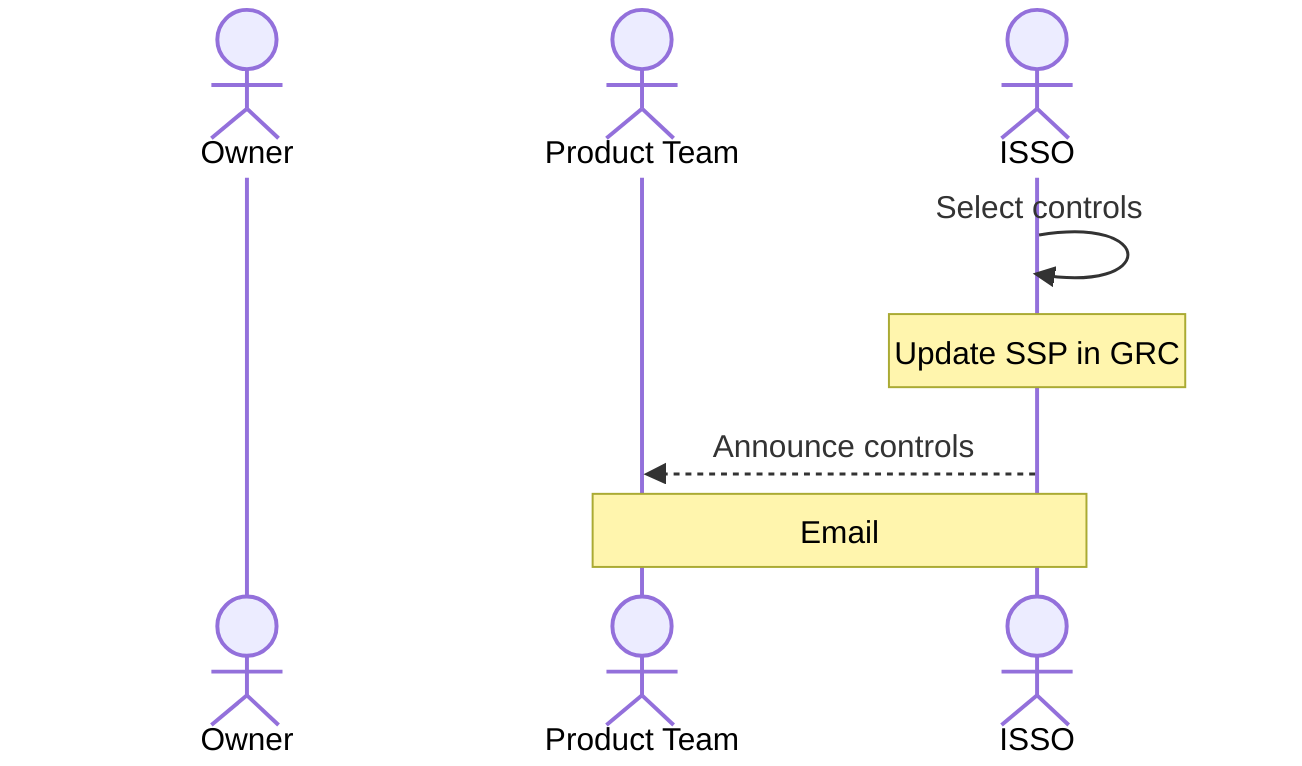 sequenceDiagram
    actor Owner
    actor Product Team
    actor ISSO
    ISSO->>ISSO: Select controls
    Note over ISSO: Update SSP in GRC
    ISSO-->>Product Team: Announce controls
    Note over ISSO, Product Team: Email